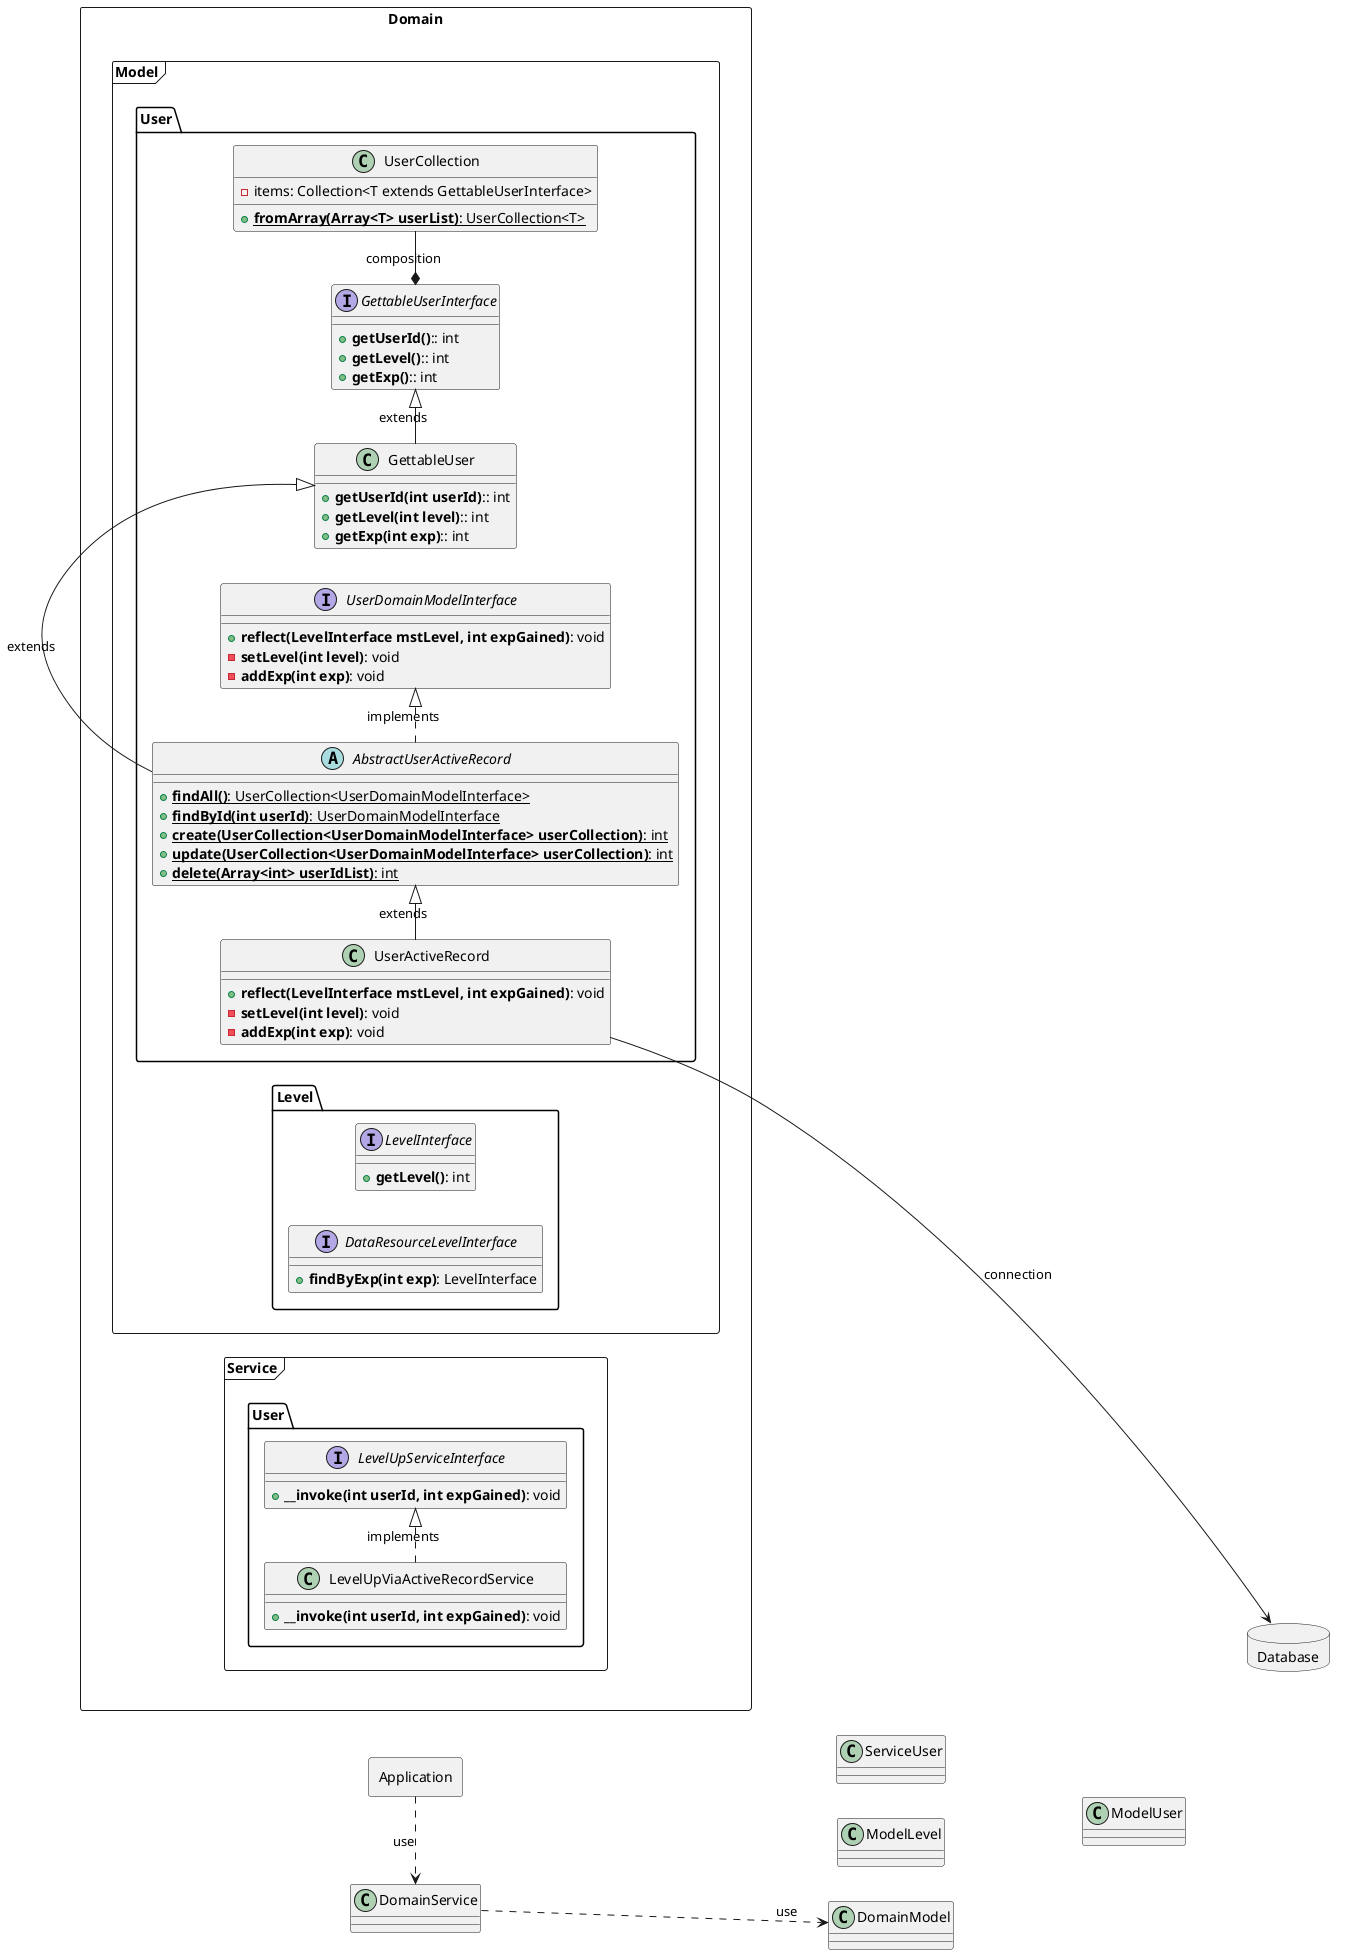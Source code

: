 @startuml
'https://plantuml.com/class-diagram

left to right direction

Application --[hidden]down> ServiceUser
Domain ----[hidden]down> Database

ServiceUser --[hidden]down> ModelUser
ModelLevel --[hidden]down> ModelUser

Application .> DomainService: use
DomainService ..> DomainModel: use

package Application <<Rectangle>> {
}

package Domain <<Rectangle>> {
    package Model as DomainModel <<Frame>> {
        package User as ModelUser <<Folder>> {
            class UserCollection {
                - items: Collection<T extends GettableUserInterface>
                + {static} **fromArray(Array<T> userList)**: UserCollection<T>
            }

            interface GettableUserInterface {
                + **getUserId()**:: int
                + **getLevel()**:: int
                + **getExp()**:: int
            }

            class GettableUser {
                + **getUserId(int userId)**:: int
                + **getLevel(int level)**:: int
                + **getExp(int exp)**:: int
            }

            interface UserDomainModelInterface {
                + **reflect(LevelInterface mstLevel, int expGained)**: void
                - **setLevel(int level)**: void
                - **addExp(int exp)**: void
            }

            abstract class AbstractUserActiveRecord {
                + {static} **findAll()**: UserCollection<UserDomainModelInterface>
                + {static} **findById(int userId)**: UserDomainModelInterface
                + {static} **create(UserCollection<UserDomainModelInterface> userCollection)**: int
                + {static} **update(UserCollection<UserDomainModelInterface> userCollection)**: int
                + {static} **delete(Array<int> userIdList)**: int
            }

            class UserActiveRecord  {
                + **reflect(LevelInterface mstLevel, int expGained)**: void
                - **setLevel(int level)**: void
                - **addExp(int exp)**: void
            }
        }

        package Level as ModelLevel <<Folder>> {
            interface LevelInterface {
                + **getLevel()**: int
            }

            interface DataResourceLevelInterface {
                + **findByExp(int exp)**: LevelInterface
            }
        }
    }

    package Service as DomainService <<Frame>> {
        package User as ServiceUser <<Folder>> {
            interface LevelUpServiceInterface {
                + **__invoke(int userId, int expGained)**: void
            }

            class LevelUpViaActiveRecordService {
                + **__invoke(int userId, int expGained)**: void
            }
        }
    }
}

LevelUpViaActiveRecordService .|> LevelUpServiceInterface: implements

GettableUserInterface *- UserCollection: composition

GettableUser -|> GettableUserInterface: extends
AbstractUserActiveRecord .|> UserDomainModelInterface: implements
AbstractUserActiveRecord -|> GettableUser: extends
UserActiveRecord -|> AbstractUserActiveRecord: extends

package Database <<Database>> {
}

UserActiveRecord -right-> Database: connection

@enduml
